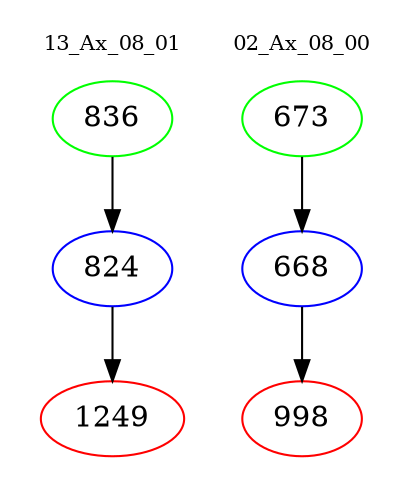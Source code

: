 digraph{
subgraph cluster_0 {
color = white
label = "13_Ax_08_01";
fontsize=10;
T0_836 [label="836", color="green"]
T0_836 -> T0_824 [color="black"]
T0_824 [label="824", color="blue"]
T0_824 -> T0_1249 [color="black"]
T0_1249 [label="1249", color="red"]
}
subgraph cluster_1 {
color = white
label = "02_Ax_08_00";
fontsize=10;
T1_673 [label="673", color="green"]
T1_673 -> T1_668 [color="black"]
T1_668 [label="668", color="blue"]
T1_668 -> T1_998 [color="black"]
T1_998 [label="998", color="red"]
}
}
